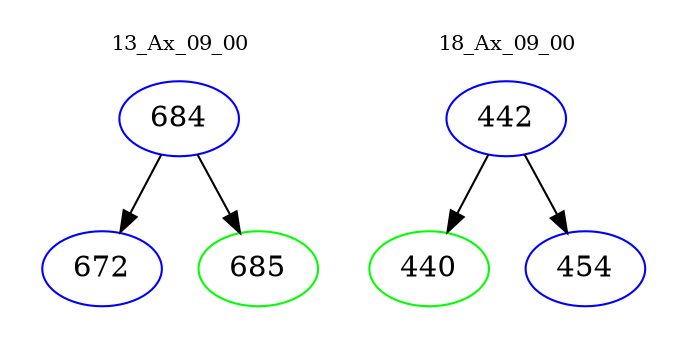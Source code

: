 digraph{
subgraph cluster_0 {
color = white
label = "13_Ax_09_00";
fontsize=10;
T0_684 [label="684", color="blue"]
T0_684 -> T0_672 [color="black"]
T0_672 [label="672", color="blue"]
T0_684 -> T0_685 [color="black"]
T0_685 [label="685", color="green"]
}
subgraph cluster_1 {
color = white
label = "18_Ax_09_00";
fontsize=10;
T1_442 [label="442", color="blue"]
T1_442 -> T1_440 [color="black"]
T1_440 [label="440", color="green"]
T1_442 -> T1_454 [color="black"]
T1_454 [label="454", color="blue"]
}
}
